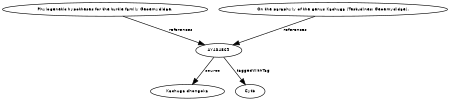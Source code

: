 digraph G {
size="3,3";
node [fontsize=7, fontname="Helvetica"];
edge [fontsize=7, fontname="Helvetica"];
node0 [label="AY434569", width=0.27433100247,height=0.27433100247];
node1 [label="Phylogenetic hypotheses for the turtle family Geoemydidae.", width=0.27433100247,height=0.27433100247];
node2 [label="On the paraphyly of the genus Kachuga (Testudines: Geoemydidae).", width=0.27433100247,height=0.27433100247];
node3 [label="Kachuga dhongoka", width=0.27433100247,height=0.27433100247];
node4 [label="Cytb", width=0.27433100247,height=0.27433100247];
node1 -> node0 [label="references"];
node2 -> node0 [label="references"];
node0 -> node3 [label="source"];
node0 -> node4 [label="taggedWithTag"];
}

